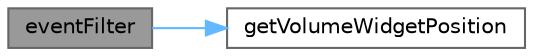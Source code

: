 digraph "eventFilter"
{
 // LATEX_PDF_SIZE
  bgcolor="transparent";
  edge [fontname=Helvetica,fontsize=10,labelfontname=Helvetica,labelfontsize=10];
  node [fontname=Helvetica,fontsize=10,shape=box,height=0.2,width=0.4];
  rankdir="LR";
  Node1 [id="Node000001",label="eventFilter",height=0.2,width=0.4,color="gray40", fillcolor="grey60", style="filled", fontcolor="black",tooltip="事件过滤器，处理主窗口事件"];
  Node1 -> Node2 [id="edge1_Node000001_Node000002",color="steelblue1",style="solid",tooltip=" "];
  Node2 [id="Node000002",label="getVolumeWidgetPosition",height=0.2,width=0.4,color="grey40", fillcolor="white", style="filled",URL="$class_volume_tool_btn.html#a5e7dca4af10e25ec299fa7a9d9a48e3c",tooltip="获取音量控件位置"];
}
